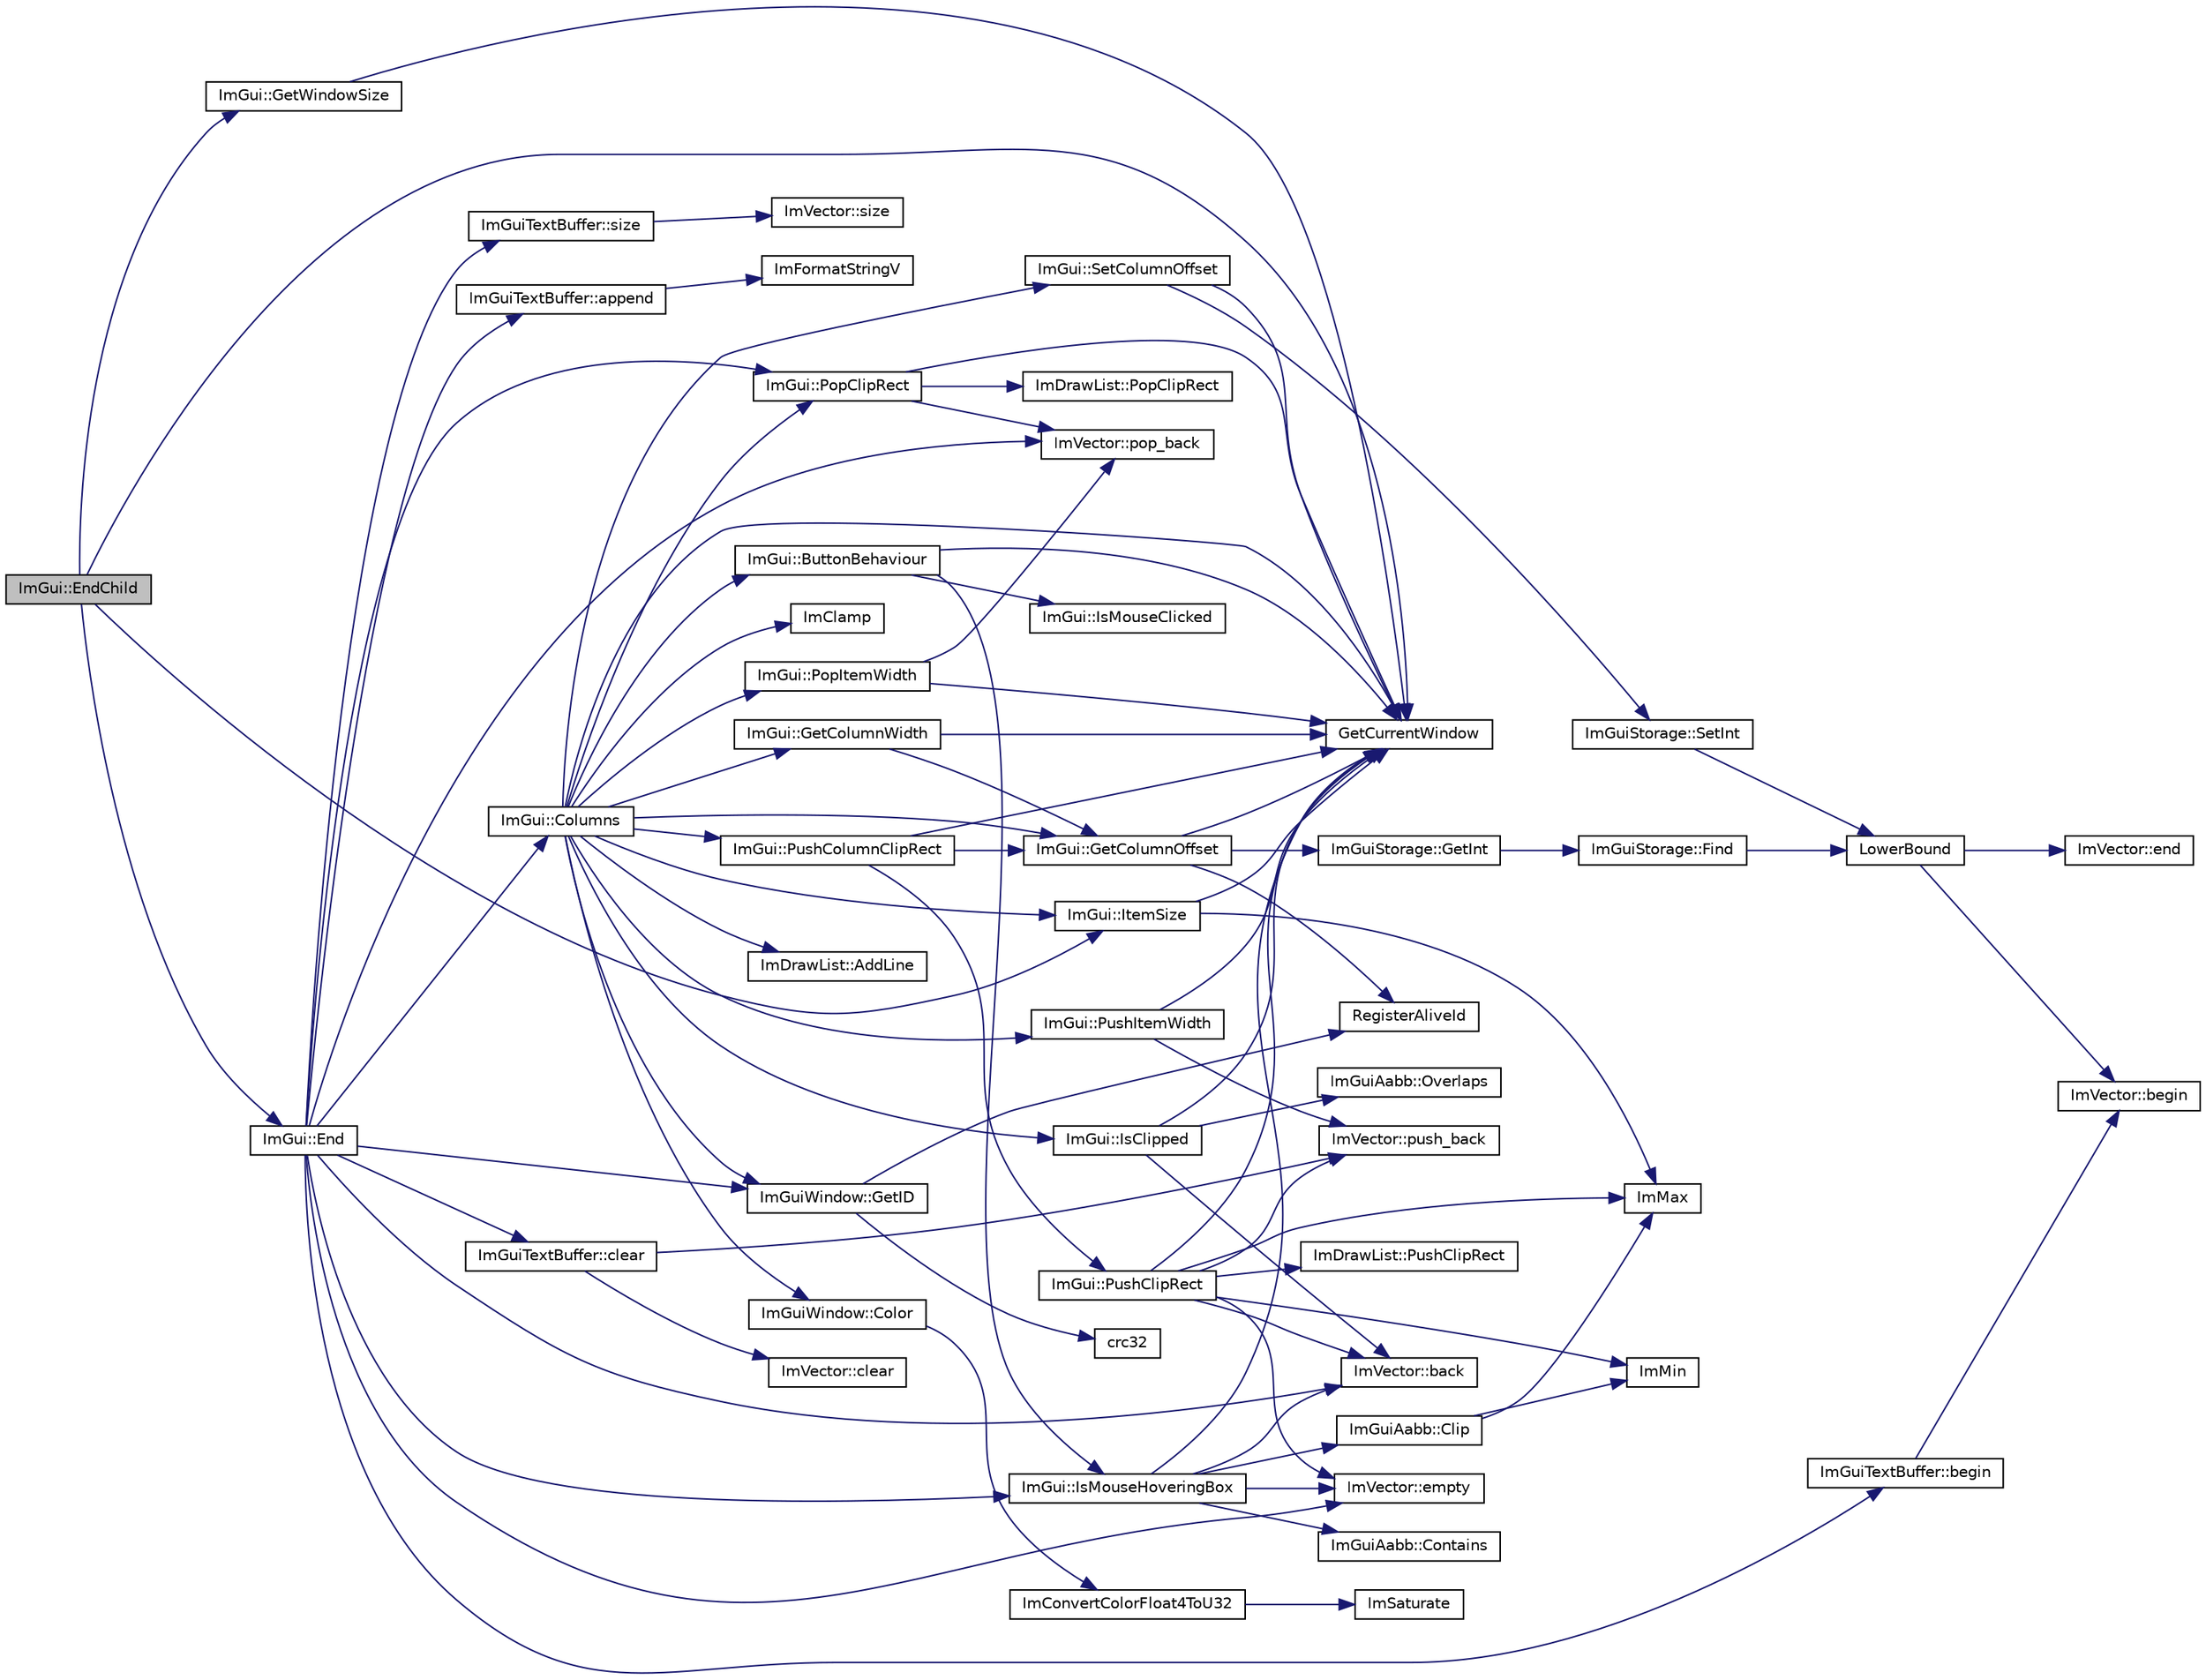 digraph "ImGui::EndChild"
{
 // INTERACTIVE_SVG=YES
  edge [fontname="Helvetica",fontsize="10",labelfontname="Helvetica",labelfontsize="10"];
  node [fontname="Helvetica",fontsize="10",shape=record];
  rankdir="LR";
  Node1 [label="ImGui::EndChild",height=0.2,width=0.4,color="black", fillcolor="grey75", style="filled" fontcolor="black"];
  Node1 -> Node2 [color="midnightblue",fontsize="10",style="solid",fontname="Helvetica"];
  Node2 [label="GetCurrentWindow",height=0.2,width=0.4,color="black", fillcolor="white", style="filled",URL="$imgui_8cpp.html#adf96ede6decde2f532a9cfd91deff1b7"];
  Node1 -> Node3 [color="midnightblue",fontsize="10",style="solid",fontname="Helvetica"];
  Node3 [label="ImGui::End",height=0.2,width=0.4,color="black", fillcolor="white", style="filled",URL="$namespace_im_gui.html#a5479d93794a004c67ceb6d13f37c8254"];
  Node3 -> Node4 [color="midnightblue",fontsize="10",style="solid",fontname="Helvetica"];
  Node4 [label="ImGui::Columns",height=0.2,width=0.4,color="black", fillcolor="white", style="filled",URL="$namespace_im_gui.html#a365743895a481f3b5c95494b66c9f440"];
  Node4 -> Node2 [color="midnightblue",fontsize="10",style="solid",fontname="Helvetica"];
  Node4 -> Node5 [color="midnightblue",fontsize="10",style="solid",fontname="Helvetica"];
  Node5 [label="ImGui::ItemSize",height=0.2,width=0.4,color="black", fillcolor="white", style="filled",URL="$namespace_im_gui.html#a6da2ff120665802d9124a42fd3dfc97f"];
  Node5 -> Node2 [color="midnightblue",fontsize="10",style="solid",fontname="Helvetica"];
  Node5 -> Node6 [color="midnightblue",fontsize="10",style="solid",fontname="Helvetica"];
  Node6 [label="ImMax",height=0.2,width=0.4,color="black", fillcolor="white", style="filled",URL="$imgui_8cpp.html#a6fb8dd1bd2fa0e1c6065dc7123cb7f3e"];
  Node4 -> Node7 [color="midnightblue",fontsize="10",style="solid",fontname="Helvetica"];
  Node7 [label="ImGui::PopItemWidth",height=0.2,width=0.4,color="black", fillcolor="white", style="filled",URL="$namespace_im_gui.html#ad29a3fc0cb5dfc7f9fc7224512ce90bf"];
  Node7 -> Node2 [color="midnightblue",fontsize="10",style="solid",fontname="Helvetica"];
  Node7 -> Node8 [color="midnightblue",fontsize="10",style="solid",fontname="Helvetica"];
  Node8 [label="ImVector::pop_back",height=0.2,width=0.4,color="black", fillcolor="white", style="filled",URL="$class_im_vector.html#a3db7ce62d3c429effdb893fbf7148c1c"];
  Node4 -> Node9 [color="midnightblue",fontsize="10",style="solid",fontname="Helvetica"];
  Node9 [label="ImGui::PopClipRect",height=0.2,width=0.4,color="black", fillcolor="white", style="filled",URL="$namespace_im_gui.html#a68d2f000199cbd6cd3066cef42caff60"];
  Node9 -> Node2 [color="midnightblue",fontsize="10",style="solid",fontname="Helvetica"];
  Node9 -> Node8 [color="midnightblue",fontsize="10",style="solid",fontname="Helvetica"];
  Node9 -> Node10 [color="midnightblue",fontsize="10",style="solid",fontname="Helvetica"];
  Node10 [label="ImDrawList::PopClipRect",height=0.2,width=0.4,color="black", fillcolor="white", style="filled",URL="$struct_im_draw_list.html#a44f40c59ca755f559020f5a7fa81103a"];
  Node4 -> Node11 [color="midnightblue",fontsize="10",style="solid",fontname="Helvetica"];
  Node11 [label="ImGui::GetColumnOffset",height=0.2,width=0.4,color="black", fillcolor="white", style="filled",URL="$namespace_im_gui.html#a3e3a7f803a8891cd4decd9492f1133f2"];
  Node11 -> Node2 [color="midnightblue",fontsize="10",style="solid",fontname="Helvetica"];
  Node11 -> Node12 [color="midnightblue",fontsize="10",style="solid",fontname="Helvetica"];
  Node12 [label="RegisterAliveId",height=0.2,width=0.4,color="black", fillcolor="white", style="filled",URL="$imgui_8cpp.html#ab13ff6b56797db596922da45c5d019af"];
  Node11 -> Node13 [color="midnightblue",fontsize="10",style="solid",fontname="Helvetica"];
  Node13 [label="ImGuiStorage::GetInt",height=0.2,width=0.4,color="black", fillcolor="white", style="filled",URL="$struct_im_gui_storage.html#aa5ea9218260f04012de4733a9c5d8b87"];
  Node13 -> Node14 [color="midnightblue",fontsize="10",style="solid",fontname="Helvetica"];
  Node14 [label="ImGuiStorage::Find",height=0.2,width=0.4,color="black", fillcolor="white", style="filled",URL="$struct_im_gui_storage.html#a8356af1991a943da7b90a07dcdc95e4f"];
  Node14 -> Node15 [color="midnightblue",fontsize="10",style="solid",fontname="Helvetica"];
  Node15 [label="LowerBound",height=0.2,width=0.4,color="black", fillcolor="white", style="filled",URL="$imgui_8cpp.html#acd66bd2b3bc50bcaa25541bb8c40c127"];
  Node15 -> Node16 [color="midnightblue",fontsize="10",style="solid",fontname="Helvetica"];
  Node16 [label="ImVector::begin",height=0.2,width=0.4,color="black", fillcolor="white", style="filled",URL="$class_im_vector.html#a300a8b559cd87a78063046ef81151bce"];
  Node15 -> Node17 [color="midnightblue",fontsize="10",style="solid",fontname="Helvetica"];
  Node17 [label="ImVector::end",height=0.2,width=0.4,color="black", fillcolor="white", style="filled",URL="$class_im_vector.html#a947fbc3b1d8c1997e51ae6caab440379"];
  Node4 -> Node18 [color="midnightblue",fontsize="10",style="solid",fontname="Helvetica"];
  Node18 [label="ImGui::IsClipped",height=0.2,width=0.4,color="black", fillcolor="white", style="filled",URL="$namespace_im_gui.html#ae07644eac32544b2e923020dbc3d45f8"];
  Node18 -> Node2 [color="midnightblue",fontsize="10",style="solid",fontname="Helvetica"];
  Node18 -> Node19 [color="midnightblue",fontsize="10",style="solid",fontname="Helvetica"];
  Node19 [label="ImGuiAabb::Overlaps",height=0.2,width=0.4,color="black", fillcolor="white", style="filled",URL="$struct_im_gui_aabb.html#a3b20085387cb51fe48f870023cf5b64b"];
  Node18 -> Node20 [color="midnightblue",fontsize="10",style="solid",fontname="Helvetica"];
  Node20 [label="ImVector::back",height=0.2,width=0.4,color="black", fillcolor="white", style="filled",URL="$class_im_vector.html#a3e4424d3fca190894598a6575f9d2401"];
  Node4 -> Node21 [color="midnightblue",fontsize="10",style="solid",fontname="Helvetica"];
  Node21 [label="ImGui::ButtonBehaviour",height=0.2,width=0.4,color="black", fillcolor="white", style="filled",URL="$namespace_im_gui.html#a0a8ab43859e65183c6e78f23c4bd91c1"];
  Node21 -> Node2 [color="midnightblue",fontsize="10",style="solid",fontname="Helvetica"];
  Node21 -> Node22 [color="midnightblue",fontsize="10",style="solid",fontname="Helvetica"];
  Node22 [label="ImGui::IsMouseHoveringBox",height=0.2,width=0.4,color="black", fillcolor="white", style="filled",URL="$namespace_im_gui.html#aef0394b7afa4c5f743bd7a9a204b8a08"];
  Node22 -> Node2 [color="midnightblue",fontsize="10",style="solid",fontname="Helvetica"];
  Node22 -> Node23 [color="midnightblue",fontsize="10",style="solid",fontname="Helvetica"];
  Node23 [label="ImVector::empty",height=0.2,width=0.4,color="black", fillcolor="white", style="filled",URL="$class_im_vector.html#a0605d0ed312e7fad24e3602f6b1b9310"];
  Node22 -> Node20 [color="midnightblue",fontsize="10",style="solid",fontname="Helvetica"];
  Node22 -> Node24 [color="midnightblue",fontsize="10",style="solid",fontname="Helvetica"];
  Node24 [label="ImGuiAabb::Clip",height=0.2,width=0.4,color="black", fillcolor="white", style="filled",URL="$struct_im_gui_aabb.html#a2fb689f41fa136f0d0230d3915d7309d"];
  Node24 -> Node6 [color="midnightblue",fontsize="10",style="solid",fontname="Helvetica"];
  Node24 -> Node25 [color="midnightblue",fontsize="10",style="solid",fontname="Helvetica"];
  Node25 [label="ImMin",height=0.2,width=0.4,color="black", fillcolor="white", style="filled",URL="$imgui_8cpp.html#ac3ad7e7626cd6b46456b3f4c35025d74"];
  Node22 -> Node26 [color="midnightblue",fontsize="10",style="solid",fontname="Helvetica"];
  Node26 [label="ImGuiAabb::Contains",height=0.2,width=0.4,color="black", fillcolor="white", style="filled",URL="$struct_im_gui_aabb.html#abaaac47a27f3fcc4b8e4c7051b2a70c3"];
  Node21 -> Node27 [color="midnightblue",fontsize="10",style="solid",fontname="Helvetica"];
  Node27 [label="ImGui::IsMouseClicked",height=0.2,width=0.4,color="black", fillcolor="white", style="filled",URL="$namespace_im_gui.html#a7ccb34d890839eb1882324b0313416d4"];
  Node4 -> Node28 [color="midnightblue",fontsize="10",style="solid",fontname="Helvetica"];
  Node28 [label="ImGuiWindow::Color",height=0.2,width=0.4,color="black", fillcolor="white", style="filled",URL="$struct_im_gui_window.html#a1e075e3d3b49bef5a694c4f53827a9a5"];
  Node28 -> Node29 [color="midnightblue",fontsize="10",style="solid",fontname="Helvetica"];
  Node29 [label="ImConvertColorFloat4ToU32",height=0.2,width=0.4,color="black", fillcolor="white", style="filled",URL="$imgui_8cpp.html#a81e5cf9c5829b5dafb80c17bd00db909"];
  Node29 -> Node30 [color="midnightblue",fontsize="10",style="solid",fontname="Helvetica"];
  Node30 [label="ImSaturate",height=0.2,width=0.4,color="black", fillcolor="white", style="filled",URL="$imgui_8cpp.html#acab424daf09fa4cb151b56403d8afcae"];
  Node4 -> Node31 [color="midnightblue",fontsize="10",style="solid",fontname="Helvetica"];
  Node31 [label="ImDrawList::AddLine",height=0.2,width=0.4,color="black", fillcolor="white", style="filled",URL="$struct_im_draw_list.html#aaa55714a1b258d87d181762aa08fe465"];
  Node4 -> Node32 [color="midnightblue",fontsize="10",style="solid",fontname="Helvetica"];
  Node32 [label="ImClamp",height=0.2,width=0.4,color="black", fillcolor="white", style="filled",URL="$imgui_8cpp.html#a51f8c6838b99b66da311ebd61aef059c"];
  Node4 -> Node33 [color="midnightblue",fontsize="10",style="solid",fontname="Helvetica"];
  Node33 [label="ImGui::SetColumnOffset",height=0.2,width=0.4,color="black", fillcolor="white", style="filled",URL="$namespace_im_gui.html#a714b40520286b2eb3996c8a30f1b244d"];
  Node33 -> Node2 [color="midnightblue",fontsize="10",style="solid",fontname="Helvetica"];
  Node33 -> Node34 [color="midnightblue",fontsize="10",style="solid",fontname="Helvetica"];
  Node34 [label="ImGuiStorage::SetInt",height=0.2,width=0.4,color="black", fillcolor="white", style="filled",URL="$struct_im_gui_storage.html#aa1ddbc9b64e416475898c26e68060a9c"];
  Node34 -> Node15 [color="midnightblue",fontsize="10",style="solid",fontname="Helvetica"];
  Node4 -> Node35 [color="midnightblue",fontsize="10",style="solid",fontname="Helvetica"];
  Node35 [label="ImGuiWindow::GetID",height=0.2,width=0.4,color="black", fillcolor="white", style="filled",URL="$struct_im_gui_window.html#a634c3af7750e85411246d9ab48181229"];
  Node35 -> Node36 [color="midnightblue",fontsize="10",style="solid",fontname="Helvetica"];
  Node36 [label="crc32",height=0.2,width=0.4,color="black", fillcolor="white", style="filled",URL="$imgui_8cpp.html#ae65a896a0b6059ef55a873c36294292b"];
  Node35 -> Node12 [color="midnightblue",fontsize="10",style="solid",fontname="Helvetica"];
  Node4 -> Node37 [color="midnightblue",fontsize="10",style="solid",fontname="Helvetica"];
  Node37 [label="ImGui::PushColumnClipRect",height=0.2,width=0.4,color="black", fillcolor="white", style="filled",URL="$namespace_im_gui.html#abe971e2099b5e60374db8aaaabb2ae59"];
  Node37 -> Node2 [color="midnightblue",fontsize="10",style="solid",fontname="Helvetica"];
  Node37 -> Node11 [color="midnightblue",fontsize="10",style="solid",fontname="Helvetica"];
  Node37 -> Node38 [color="midnightblue",fontsize="10",style="solid",fontname="Helvetica"];
  Node38 [label="ImGui::PushClipRect",height=0.2,width=0.4,color="black", fillcolor="white", style="filled",URL="$namespace_im_gui.html#a900436220f10706ee9c4a1f9475697d6"];
  Node38 -> Node2 [color="midnightblue",fontsize="10",style="solid",fontname="Helvetica"];
  Node38 -> Node23 [color="midnightblue",fontsize="10",style="solid",fontname="Helvetica"];
  Node38 -> Node20 [color="midnightblue",fontsize="10",style="solid",fontname="Helvetica"];
  Node38 -> Node6 [color="midnightblue",fontsize="10",style="solid",fontname="Helvetica"];
  Node38 -> Node25 [color="midnightblue",fontsize="10",style="solid",fontname="Helvetica"];
  Node38 -> Node39 [color="midnightblue",fontsize="10",style="solid",fontname="Helvetica"];
  Node39 [label="ImVector::push_back",height=0.2,width=0.4,color="black", fillcolor="white", style="filled",URL="$class_im_vector.html#a68387993f2a5f5c3b2a7139d9ab778b8"];
  Node38 -> Node40 [color="midnightblue",fontsize="10",style="solid",fontname="Helvetica"];
  Node40 [label="ImDrawList::PushClipRect",height=0.2,width=0.4,color="black", fillcolor="white", style="filled",URL="$struct_im_draw_list.html#ad64590dcde671db5b80328ea31300e67"];
  Node4 -> Node41 [color="midnightblue",fontsize="10",style="solid",fontname="Helvetica"];
  Node41 [label="ImGui::PushItemWidth",height=0.2,width=0.4,color="black", fillcolor="white", style="filled",URL="$namespace_im_gui.html#a4ad13bf38f0521a339133248ef3e3036"];
  Node41 -> Node2 [color="midnightblue",fontsize="10",style="solid",fontname="Helvetica"];
  Node41 -> Node39 [color="midnightblue",fontsize="10",style="solid",fontname="Helvetica"];
  Node4 -> Node42 [color="midnightblue",fontsize="10",style="solid",fontname="Helvetica"];
  Node42 [label="ImGui::GetColumnWidth",height=0.2,width=0.4,color="black", fillcolor="white", style="filled",URL="$namespace_im_gui.html#aaf0e079813a0860fa4b0c244baa99efa"];
  Node42 -> Node2 [color="midnightblue",fontsize="10",style="solid",fontname="Helvetica"];
  Node42 -> Node11 [color="midnightblue",fontsize="10",style="solid",fontname="Helvetica"];
  Node3 -> Node9 [color="midnightblue",fontsize="10",style="solid",fontname="Helvetica"];
  Node3 -> Node22 [color="midnightblue",fontsize="10",style="solid",fontname="Helvetica"];
  Node3 -> Node35 [color="midnightblue",fontsize="10",style="solid",fontname="Helvetica"];
  Node3 -> Node43 [color="midnightblue",fontsize="10",style="solid",fontname="Helvetica"];
  Node43 [label="ImGuiTextBuffer::size",height=0.2,width=0.4,color="black", fillcolor="white", style="filled",URL="$struct_im_gui_text_buffer.html#ab0dfe17172008a8dab3aba5f83ab2a51"];
  Node43 -> Node44 [color="midnightblue",fontsize="10",style="solid",fontname="Helvetica"];
  Node44 [label="ImVector::size",height=0.2,width=0.4,color="black", fillcolor="white", style="filled",URL="$class_im_vector.html#aca1e71e6792c7e319fc0df78bf2cbc5f"];
  Node3 -> Node45 [color="midnightblue",fontsize="10",style="solid",fontname="Helvetica"];
  Node45 [label="ImGuiTextBuffer::append",height=0.2,width=0.4,color="black", fillcolor="white", style="filled",URL="$struct_im_gui_text_buffer.html#a7fcc9dc7e6b1aeebc546d73746149ee7"];
  Node45 -> Node46 [color="midnightblue",fontsize="10",style="solid",fontname="Helvetica"];
  Node46 [label="ImFormatStringV",height=0.2,width=0.4,color="black", fillcolor="white", style="filled",URL="$imgui_8cpp.html#abfefac7a0708448b02f56dde235259e6"];
  Node3 -> Node47 [color="midnightblue",fontsize="10",style="solid",fontname="Helvetica"];
  Node47 [label="ImGuiTextBuffer::begin",height=0.2,width=0.4,color="black", fillcolor="white", style="filled",URL="$struct_im_gui_text_buffer.html#a6ee810efa9d4dffaffd026bb1486fea6"];
  Node47 -> Node16 [color="midnightblue",fontsize="10",style="solid",fontname="Helvetica"];
  Node3 -> Node48 [color="midnightblue",fontsize="10",style="solid",fontname="Helvetica"];
  Node48 [label="ImGuiTextBuffer::clear",height=0.2,width=0.4,color="black", fillcolor="white", style="filled",URL="$struct_im_gui_text_buffer.html#a9e4edc9f950bc9e35d5c3b3071dbc0df"];
  Node48 -> Node49 [color="midnightblue",fontsize="10",style="solid",fontname="Helvetica"];
  Node49 [label="ImVector::clear",height=0.2,width=0.4,color="black", fillcolor="white", style="filled",URL="$class_im_vector.html#ae2d401b4ec5f1113cdb8edb5a61a38f7"];
  Node48 -> Node39 [color="midnightblue",fontsize="10",style="solid",fontname="Helvetica"];
  Node3 -> Node8 [color="midnightblue",fontsize="10",style="solid",fontname="Helvetica"];
  Node3 -> Node23 [color="midnightblue",fontsize="10",style="solid",fontname="Helvetica"];
  Node3 -> Node20 [color="midnightblue",fontsize="10",style="solid",fontname="Helvetica"];
  Node1 -> Node50 [color="midnightblue",fontsize="10",style="solid",fontname="Helvetica"];
  Node50 [label="ImGui::GetWindowSize",height=0.2,width=0.4,color="black", fillcolor="white", style="filled",URL="$namespace_im_gui.html#aaa5c0bfac7125ba9850a08b6db2e90c9"];
  Node50 -> Node2 [color="midnightblue",fontsize="10",style="solid",fontname="Helvetica"];
  Node1 -> Node5 [color="midnightblue",fontsize="10",style="solid",fontname="Helvetica"];
}
